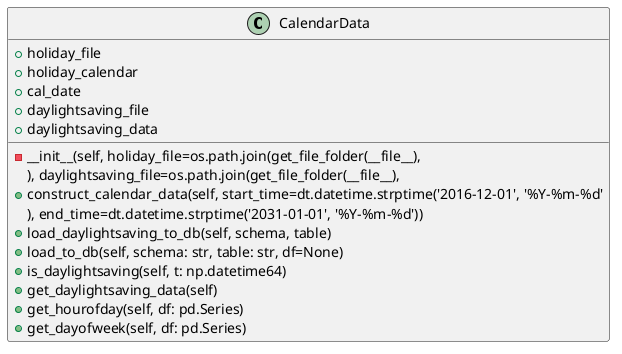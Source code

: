 @startuml
class CalendarData {
  +holiday_file
  +holiday_calendar
  +cal_date
  +daylightsaving_file
  +daylightsaving_data
  -__init__(self, holiday_file=os.path.join(get_file_folder(__file__),
    '../../resources/calendar/meta data - calendar.csv'
    ), daylightsaving_file=os.path.join(get_file_folder(__file__),
    '../../resources/calendar/daylightsaving time.csv'))
  +construct_calendar_data(self, start_time=dt.datetime.strptime('2016-12-01', '%Y-%m-%d'
    ), end_time=dt.datetime.strptime('2031-01-01', '%Y-%m-%d'))
  +load_daylightsaving_to_db(self, schema, table)
  +load_to_db(self, schema: str, table: str, df=None)
  +is_daylightsaving(self, t: np.datetime64)
  +get_daylightsaving_data(self)
  +get_hourofday(self, df: pd.Series)
  +get_dayofweek(self, df: pd.Series)
}

@enduml
